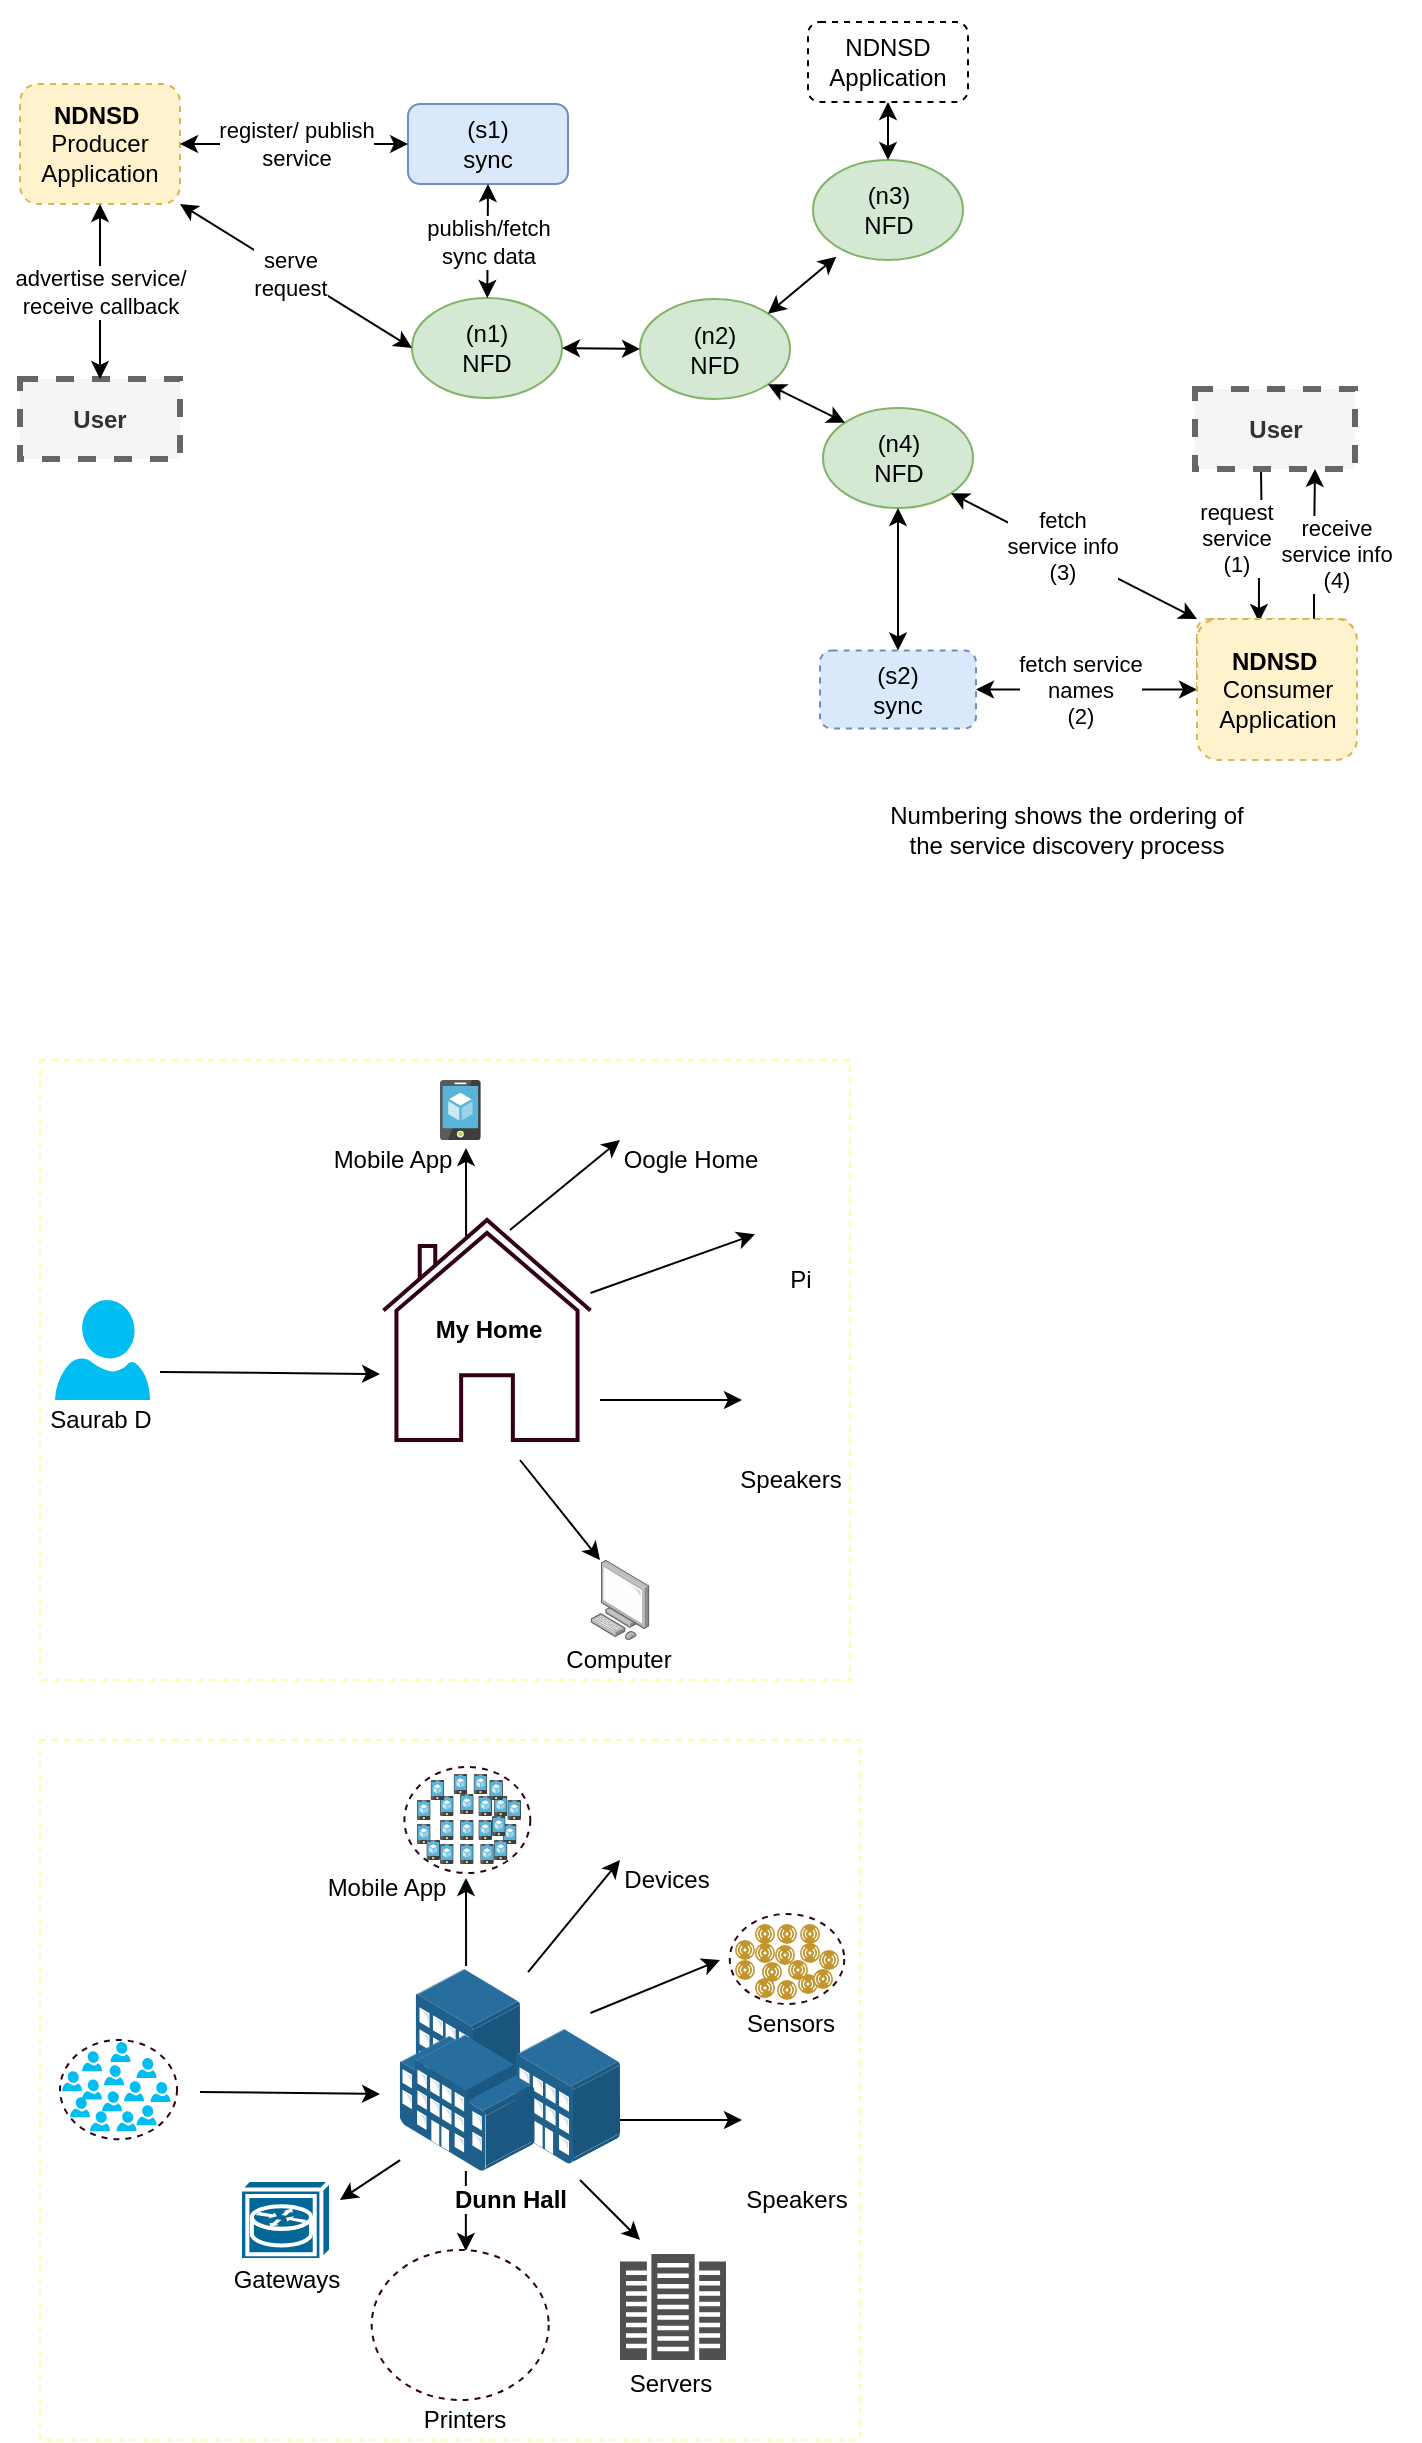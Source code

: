 <mxfile version="13.0.1" type="github">
  <diagram id="Ae3CV88c5WvhsWiGwa3m" name="Page-1">
    <mxGraphModel dx="757" dy="454" grid="1" gridSize="10" guides="1" tooltips="1" connect="1" arrows="1" fold="1" page="1" pageScale="1" pageWidth="850" pageHeight="1100" math="0" shadow="0">
      <root>
        <mxCell id="0" />
        <mxCell id="1" parent="0" />
        <mxCell id="27J3_kE1SquX3wN85o0Z-160" value="" style="rounded=0;whiteSpace=wrap;html=1;dashed=1;strokeColor=#FFFF99;strokeWidth=1;fillColor=#FFFFFF;gradientColor=none;" vertex="1" parent="1">
          <mxGeometry x="100" y="980" width="410" height="350" as="geometry" />
        </mxCell>
        <mxCell id="27J3_kE1SquX3wN85o0Z-159" value="" style="rounded=0;whiteSpace=wrap;html=1;dashed=1;strokeColor=#FFFF99;strokeWidth=1;fillColor=#FFFFFF;gradientColor=none;" vertex="1" parent="1">
          <mxGeometry x="100" y="640" width="405" height="310" as="geometry" />
        </mxCell>
        <mxCell id="27J3_kE1SquX3wN85o0Z-8" value="" style="rounded=0;whiteSpace=wrap;html=1;strokeWidth=1;fillColor=none;gradientColor=none;strokeColor=none;" vertex="1" parent="1">
          <mxGeometry x="80" y="110" width="710" height="440" as="geometry" />
        </mxCell>
        <mxCell id="ROEDN-uirQ6L8P9amswr-1" value="&lt;div&gt;(n1)&lt;br&gt;&lt;/div&gt;&lt;div&gt;NFD&lt;/div&gt;" style="ellipse;whiteSpace=wrap;html=1;fillColor=#d5e8d4;strokeColor=#82b366;" parent="1" vertex="1">
          <mxGeometry x="286" y="259" width="75" height="50" as="geometry" />
        </mxCell>
        <mxCell id="ROEDN-uirQ6L8P9amswr-2" value="(n2)&lt;br&gt;NFD" style="ellipse;whiteSpace=wrap;html=1;fillColor=#d5e8d4;strokeColor=#82b366;" parent="1" vertex="1">
          <mxGeometry x="400" y="259.5" width="75" height="50" as="geometry" />
        </mxCell>
        <mxCell id="ROEDN-uirQ6L8P9amswr-3" value="&lt;div&gt;(n3)&lt;br&gt;&lt;/div&gt;&lt;div&gt;NFD&lt;/div&gt;" style="ellipse;whiteSpace=wrap;html=1;fillColor=#d5e8d4;strokeColor=#82b366;" parent="1" vertex="1">
          <mxGeometry x="486.5" y="190" width="75" height="50" as="geometry" />
        </mxCell>
        <mxCell id="ROEDN-uirQ6L8P9amswr-4" value="(n4)&lt;br&gt;&lt;div&gt;NFD&lt;/div&gt;" style="ellipse;whiteSpace=wrap;html=1;fillColor=#d5e8d4;strokeColor=#82b366;" parent="1" vertex="1">
          <mxGeometry x="491.5" y="314" width="75" height="50" as="geometry" />
        </mxCell>
        <mxCell id="ROEDN-uirQ6L8P9amswr-6" value="&lt;div&gt;&lt;b&gt;NDNSD&amp;nbsp;&lt;/b&gt;&lt;/div&gt;&lt;div&gt;Producer &lt;br&gt;&lt;/div&gt;&lt;div&gt;Application&lt;br&gt;&lt;/div&gt;" style="rounded=1;whiteSpace=wrap;html=1;dashed=1;fillColor=#fff2cc;strokeColor=#d6b656;" parent="1" vertex="1">
          <mxGeometry x="90" y="152" width="80" height="60" as="geometry" />
        </mxCell>
        <mxCell id="ROEDN-uirQ6L8P9amswr-7" value="(s1)&lt;br&gt;&lt;div&gt;sync&lt;/div&gt;" style="rounded=1;whiteSpace=wrap;html=1;fillColor=#dae8fc;strokeColor=#6c8ebf;" parent="1" vertex="1">
          <mxGeometry x="284" y="162" width="80" height="40" as="geometry" />
        </mxCell>
        <mxCell id="ROEDN-uirQ6L8P9amswr-8" value="" style="endArrow=classic;startArrow=classic;html=1;entryX=0.5;entryY=1;entryDx=0;entryDy=0;" parent="1" source="ROEDN-uirQ6L8P9amswr-1" target="ROEDN-uirQ6L8P9amswr-7" edge="1">
          <mxGeometry width="50" height="50" relative="1" as="geometry">
            <mxPoint x="221" y="269" as="sourcePoint" />
            <mxPoint x="271" y="219" as="targetPoint" />
          </mxGeometry>
        </mxCell>
        <mxCell id="ROEDN-uirQ6L8P9amswr-24" value="&lt;div&gt;publish/fetch &lt;br&gt;&lt;/div&gt;&lt;div&gt;sync data&lt;br&gt;&lt;/div&gt;" style="edgeLabel;html=1;align=center;verticalAlign=middle;resizable=0;points=[];" parent="ROEDN-uirQ6L8P9amswr-8" vertex="1" connectable="0">
          <mxGeometry x="0.133" y="1" relative="1" as="geometry">
            <mxPoint x="1" y="4" as="offset" />
          </mxGeometry>
        </mxCell>
        <mxCell id="ROEDN-uirQ6L8P9amswr-9" value="" style="endArrow=classic;startArrow=classic;html=1;entryX=1;entryY=1;entryDx=0;entryDy=0;exitX=0;exitY=0.5;exitDx=0;exitDy=0;" parent="1" source="ROEDN-uirQ6L8P9amswr-1" target="ROEDN-uirQ6L8P9amswr-6" edge="1">
          <mxGeometry width="50" height="50" relative="1" as="geometry">
            <mxPoint x="325" y="270" as="sourcePoint" />
            <mxPoint x="325" y="210" as="targetPoint" />
          </mxGeometry>
        </mxCell>
        <mxCell id="ROEDN-uirQ6L8P9amswr-43" value="&lt;div&gt;serve &lt;br&gt;&lt;/div&gt;&lt;div&gt;request&lt;/div&gt;" style="edgeLabel;html=1;align=center;verticalAlign=middle;resizable=0;points=[];" parent="ROEDN-uirQ6L8P9amswr-9" vertex="1" connectable="0">
          <mxGeometry x="0.213" y="2" relative="1" as="geometry">
            <mxPoint x="9.99" y="5.04" as="offset" />
          </mxGeometry>
        </mxCell>
        <mxCell id="ROEDN-uirQ6L8P9amswr-10" value="" style="endArrow=classic;startArrow=classic;html=1;entryX=1;entryY=0.5;entryDx=0;entryDy=0;exitX=0;exitY=0.5;exitDx=0;exitDy=0;" parent="1" source="ROEDN-uirQ6L8P9amswr-7" target="ROEDN-uirQ6L8P9amswr-6" edge="1">
          <mxGeometry width="50" height="50" relative="1" as="geometry">
            <mxPoint x="280" y="300" as="sourcePoint" />
            <mxPoint x="150" y="210" as="targetPoint" />
          </mxGeometry>
        </mxCell>
        <mxCell id="ROEDN-uirQ6L8P9amswr-28" value="register/ publish &lt;br&gt;&lt;div&gt;service&lt;br&gt;&lt;/div&gt;" style="edgeLabel;html=1;align=center;verticalAlign=middle;resizable=0;points=[];" parent="ROEDN-uirQ6L8P9amswr-10" vertex="1" connectable="0">
          <mxGeometry x="0.179" relative="1" as="geometry">
            <mxPoint x="11" y="-0.41" as="offset" />
          </mxGeometry>
        </mxCell>
        <mxCell id="ROEDN-uirQ6L8P9amswr-11" value="" style="endArrow=classic;startArrow=classic;html=1;entryX=0;entryY=0.5;entryDx=0;entryDy=0;exitX=1;exitY=0.5;exitDx=0;exitDy=0;" parent="1" source="ROEDN-uirQ6L8P9amswr-1" target="ROEDN-uirQ6L8P9amswr-2" edge="1">
          <mxGeometry width="50" height="50" relative="1" as="geometry">
            <mxPoint x="325" y="270" as="sourcePoint" />
            <mxPoint x="325" y="210" as="targetPoint" />
          </mxGeometry>
        </mxCell>
        <mxCell id="ROEDN-uirQ6L8P9amswr-12" value="" style="endArrow=classic;startArrow=classic;html=1;entryX=0.156;entryY=0.967;entryDx=0;entryDy=0;exitX=1;exitY=0;exitDx=0;exitDy=0;entryPerimeter=0;" parent="1" source="ROEDN-uirQ6L8P9amswr-2" target="ROEDN-uirQ6L8P9amswr-3" edge="1">
          <mxGeometry width="50" height="50" relative="1" as="geometry">
            <mxPoint x="250" y="301.5" as="sourcePoint" />
            <mxPoint x="410" y="301.5" as="targetPoint" />
          </mxGeometry>
        </mxCell>
        <mxCell id="ROEDN-uirQ6L8P9amswr-13" value="" style="endArrow=classic;startArrow=classic;html=1;entryX=0;entryY=0;entryDx=0;entryDy=0;exitX=1;exitY=1;exitDx=0;exitDy=0;" parent="1" source="ROEDN-uirQ6L8P9amswr-2" target="ROEDN-uirQ6L8P9amswr-4" edge="1">
          <mxGeometry width="50" height="50" relative="1" as="geometry">
            <mxPoint x="486.82" y="280.287" as="sourcePoint" />
            <mxPoint x="554.04" y="209.52" as="targetPoint" />
          </mxGeometry>
        </mxCell>
        <mxCell id="ROEDN-uirQ6L8P9amswr-14" value="&lt;div&gt;NDNSD &lt;br&gt;&lt;/div&gt;&lt;div&gt;Application&lt;br&gt;&lt;/div&gt;" style="rounded=1;whiteSpace=wrap;html=1;dashed=1;" parent="1" vertex="1">
          <mxGeometry x="484" y="121" width="80" height="40" as="geometry" />
        </mxCell>
        <mxCell id="ROEDN-uirQ6L8P9amswr-15" value="&lt;div&gt;(s2)&lt;br&gt;&lt;/div&gt;&lt;div&gt;sync&lt;/div&gt;" style="rounded=1;whiteSpace=wrap;html=1;dashed=1;fillColor=#dae8fc;strokeColor=#6c8ebf;" parent="1" vertex="1">
          <mxGeometry x="490" y="435.25" width="78" height="39" as="geometry" />
        </mxCell>
        <mxCell id="ROEDN-uirQ6L8P9amswr-16" value="" style="endArrow=classic;startArrow=classic;html=1;entryX=0.5;entryY=1;entryDx=0;entryDy=0;exitX=0.5;exitY=0;exitDx=0;exitDy=0;" parent="1" source="ROEDN-uirQ6L8P9amswr-3" target="ROEDN-uirQ6L8P9amswr-14" edge="1">
          <mxGeometry width="50" height="50" relative="1" as="geometry">
            <mxPoint x="238.5" y="271.5" as="sourcePoint" />
            <mxPoint x="238.5" y="211.5" as="targetPoint" />
          </mxGeometry>
        </mxCell>
        <mxCell id="ROEDN-uirQ6L8P9amswr-17" value="" style="endArrow=classic;startArrow=classic;html=1;entryX=0.5;entryY=1;entryDx=0;entryDy=0;exitX=0.5;exitY=0;exitDx=0;exitDy=0;" parent="1" source="ROEDN-uirQ6L8P9amswr-15" target="ROEDN-uirQ6L8P9amswr-4" edge="1">
          <mxGeometry width="50" height="50" relative="1" as="geometry">
            <mxPoint x="438.32" y="252.787" as="sourcePoint" />
            <mxPoint x="505.54" y="212.02" as="targetPoint" />
          </mxGeometry>
        </mxCell>
        <mxCell id="ROEDN-uirQ6L8P9amswr-25" value="User" style="rounded=0;whiteSpace=wrap;html=1;dashed=1;strokeWidth=3;fillColor=#f5f5f5;strokeColor=#666666;fontColor=#333333;fontStyle=1" parent="1" vertex="1">
          <mxGeometry x="90" y="299.5" width="80" height="40" as="geometry" />
        </mxCell>
        <mxCell id="ROEDN-uirQ6L8P9amswr-26" value="" style="endArrow=classic;startArrow=classic;html=1;entryX=0.5;entryY=1;entryDx=0;entryDy=0;exitX=0.5;exitY=0;exitDx=0;exitDy=0;startFill=1;endFill=1;" parent="1" source="ROEDN-uirQ6L8P9amswr-25" target="ROEDN-uirQ6L8P9amswr-6" edge="1">
          <mxGeometry width="50" height="50" relative="1" as="geometry">
            <mxPoint x="275" y="190" as="sourcePoint" />
            <mxPoint x="180" y="190" as="targetPoint" />
          </mxGeometry>
        </mxCell>
        <mxCell id="ROEDN-uirQ6L8P9amswr-27" value="&lt;div&gt;advertise service/&lt;/div&gt;&lt;div&gt;receive callback&lt;/div&gt;" style="edgeLabel;html=1;align=center;verticalAlign=middle;resizable=0;points=[];" parent="ROEDN-uirQ6L8P9amswr-26" vertex="1" connectable="0">
          <mxGeometry relative="1" as="geometry">
            <mxPoint as="offset" />
          </mxGeometry>
        </mxCell>
        <mxCell id="ROEDN-uirQ6L8P9amswr-34" style="edgeStyle=orthogonalEdgeStyle;rounded=0;orthogonalLoop=1;jettySize=auto;html=1;exitX=0.5;exitY=1;exitDx=0;exitDy=0;startArrow=none;startFill=0;endArrow=classic;endFill=1;entryX=0.397;entryY=0.038;entryDx=0;entryDy=0;entryPerimeter=0;" parent="1" edge="1" target="ROEDN-uirQ6L8P9amswr-31">
          <mxGeometry relative="1" as="geometry">
            <mxPoint x="710.5" y="344.5" as="sourcePoint" />
            <mxPoint x="710.5" y="412.5" as="targetPoint" />
          </mxGeometry>
        </mxCell>
        <mxCell id="ROEDN-uirQ6L8P9amswr-36" value="&lt;div&gt;request &lt;br&gt;&lt;/div&gt;&lt;div&gt;service&lt;/div&gt;&lt;div&gt;(1)&lt;br&gt;&lt;/div&gt;" style="edgeLabel;html=1;align=center;verticalAlign=middle;resizable=0;points=[];" parent="ROEDN-uirQ6L8P9amswr-34" vertex="1" connectable="0">
          <mxGeometry x="-0.118" relative="1" as="geometry">
            <mxPoint x="-13" as="offset" />
          </mxGeometry>
        </mxCell>
        <mxCell id="ROEDN-uirQ6L8P9amswr-30" value="User" style="rounded=0;whiteSpace=wrap;html=1;dashed=1;strokeWidth=3;fillColor=#f5f5f5;strokeColor=#666666;fontColor=#333333;fontStyle=1" parent="1" vertex="1">
          <mxGeometry x="677.5" y="304.5" width="80" height="40" as="geometry" />
        </mxCell>
        <mxCell id="ROEDN-uirQ6L8P9amswr-31" value="&lt;div&gt;&lt;br&gt;&lt;/div&gt;&lt;div&gt;NDNSD &lt;br&gt;&lt;/div&gt;&lt;div&gt;(lib)&lt;/div&gt;&lt;div&gt;&lt;br&gt;&lt;/div&gt;" style="rounded=1;whiteSpace=wrap;html=1;dashed=1;fillColor=#fff2cc;strokeColor=#d6b656;" parent="1" vertex="1">
          <mxGeometry x="678.5" y="419.5" width="78" height="39" as="geometry" />
        </mxCell>
        <mxCell id="ROEDN-uirQ6L8P9amswr-32" value="" style="endArrow=classic;startArrow=classic;html=1;entryX=1;entryY=1;entryDx=0;entryDy=0;exitX=0;exitY=0;exitDx=0;exitDy=0;" parent="1" source="ROEDN-uirQ6L8P9amswr-31" target="ROEDN-uirQ6L8P9amswr-4" edge="1">
          <mxGeometry width="50" height="50" relative="1" as="geometry">
            <mxPoint x="539" y="425" as="sourcePoint" />
            <mxPoint x="539" y="374" as="targetPoint" />
          </mxGeometry>
        </mxCell>
        <mxCell id="ROEDN-uirQ6L8P9amswr-35" value="&lt;div&gt;fetch &lt;br&gt;&lt;/div&gt;&lt;div&gt;service info&lt;/div&gt;&lt;div&gt;(3)&lt;br&gt;&lt;/div&gt;" style="edgeLabel;html=1;align=center;verticalAlign=middle;resizable=0;points=[];" parent="ROEDN-uirQ6L8P9amswr-32" vertex="1" connectable="0">
          <mxGeometry x="0.119" y="-2" relative="1" as="geometry">
            <mxPoint as="offset" />
          </mxGeometry>
        </mxCell>
        <mxCell id="ROEDN-uirQ6L8P9amswr-33" value="" style="endArrow=classic;startArrow=classic;html=1;entryX=0;entryY=0.5;entryDx=0;entryDy=0;exitX=1;exitY=0.5;exitDx=0;exitDy=0;" parent="1" source="ROEDN-uirQ6L8P9amswr-15" target="27J3_kE1SquX3wN85o0Z-9" edge="1">
          <mxGeometry width="50" height="50" relative="1" as="geometry">
            <mxPoint x="539" y="432" as="sourcePoint" />
            <mxPoint x="539" y="381" as="targetPoint" />
          </mxGeometry>
        </mxCell>
        <mxCell id="ROEDN-uirQ6L8P9amswr-37" value="fetch service &lt;br&gt;&lt;div&gt;names&lt;/div&gt;&lt;div&gt;(2)&lt;br&gt;&lt;/div&gt;" style="edgeLabel;html=1;align=center;verticalAlign=middle;resizable=0;points=[];" parent="ROEDN-uirQ6L8P9amswr-33" vertex="1" connectable="0">
          <mxGeometry x="0.038" y="-2" relative="1" as="geometry">
            <mxPoint x="-5.5" y="-2" as="offset" />
          </mxGeometry>
        </mxCell>
        <mxCell id="ROEDN-uirQ6L8P9amswr-38" style="edgeStyle=orthogonalEdgeStyle;rounded=0;orthogonalLoop=1;jettySize=auto;html=1;exitX=0.75;exitY=0;exitDx=0;exitDy=0;startArrow=none;startFill=0;endArrow=classic;endFill=1;entryX=0.75;entryY=1;entryDx=0;entryDy=0;" parent="1" source="ROEDN-uirQ6L8P9amswr-31" target="ROEDN-uirQ6L8P9amswr-30" edge="1">
          <mxGeometry relative="1" as="geometry">
            <mxPoint x="720.5" y="354.5" as="sourcePoint" />
            <mxPoint x="720.5" y="422.5" as="targetPoint" />
          </mxGeometry>
        </mxCell>
        <mxCell id="ROEDN-uirQ6L8P9amswr-39" value="&lt;div&gt;receive&lt;br&gt;&lt;/div&gt;&lt;div&gt;service info&lt;br&gt;&lt;/div&gt;&lt;div&gt;(4)&lt;br&gt;&lt;/div&gt;" style="edgeLabel;html=1;align=center;verticalAlign=middle;resizable=0;points=[];" parent="ROEDN-uirQ6L8P9amswr-38" vertex="1" connectable="0">
          <mxGeometry x="-0.118" relative="1" as="geometry">
            <mxPoint x="10.5" y="0.5" as="offset" />
          </mxGeometry>
        </mxCell>
        <mxCell id="ROEDN-uirQ6L8P9amswr-42" value="Numbering shows the ordering of &lt;br&gt;the service discovery process" style="text;html=1;align=center;verticalAlign=middle;resizable=0;points=[];autosize=1;" parent="1" vertex="1">
          <mxGeometry x="517.5" y="510" width="190" height="30" as="geometry" />
        </mxCell>
        <mxCell id="27J3_kE1SquX3wN85o0Z-9" value="&lt;div&gt;&lt;b&gt;NDNSD&amp;nbsp;&lt;/b&gt;&lt;/div&gt;&lt;div&gt;Consumer&lt;br&gt;&lt;/div&gt;&lt;div&gt;Application&lt;br&gt;&lt;/div&gt;" style="rounded=1;whiteSpace=wrap;html=1;dashed=1;fillColor=#fff2cc;strokeColor=#d6b656;" vertex="1" parent="1">
          <mxGeometry x="678.5" y="419.5" width="80" height="70.5" as="geometry" />
        </mxCell>
        <mxCell id="27J3_kE1SquX3wN85o0Z-12" value="" style="verticalLabelPosition=bottom;html=1;verticalAlign=top;align=center;strokeColor=none;fillColor=#00BEF2;shape=mxgraph.azure.user;" vertex="1" parent="1">
          <mxGeometry x="107.5" y="760" width="47.5" height="50" as="geometry" />
        </mxCell>
        <mxCell id="27J3_kE1SquX3wN85o0Z-14" value="" style="html=1;verticalLabelPosition=bottom;align=center;labelBackgroundColor=#ffffff;verticalAlign=top;strokeWidth=2;strokeColor=#33001A;shadow=0;dashed=0;shape=mxgraph.ios7.icons.home;fillColor=#FFFFFF;gradientColor=none;" vertex="1" parent="1">
          <mxGeometry x="271.75" y="720" width="103.5" height="110" as="geometry" />
        </mxCell>
        <mxCell id="27J3_kE1SquX3wN85o0Z-18" value="" style="points=[];aspect=fixed;html=1;align=center;shadow=0;dashed=0;image;image=img/lib/allied_telesis/computer_and_terminals/Personal_Computer.svg;strokeColor=#33001A;strokeWidth=1;fillColor=#FFFFFF;gradientColor=none;" vertex="1" parent="1">
          <mxGeometry x="375.25" y="890" width="29.51" height="40" as="geometry" />
        </mxCell>
        <mxCell id="27J3_kE1SquX3wN85o0Z-19" value="" style="aspect=fixed;html=1;points=[];align=center;image;fontSize=12;image=img/lib/mscae/App_Service_Mobile_App.svg;strokeColor=#33001A;strokeWidth=1;fillColor=#FFFFFF;gradientColor=none;" vertex="1" parent="1">
          <mxGeometry x="300" y="650" width="20.4" height="30" as="geometry" />
        </mxCell>
        <mxCell id="27J3_kE1SquX3wN85o0Z-21" value="" style="shape=image;html=1;verticalAlign=top;verticalLabelPosition=bottom;labelBackgroundColor=#ffffff;imageAspect=0;aspect=fixed;image=https://cdn4.iconfinder.com/data/icons/google-i-o-2016/512/google_home-128.png;strokeColor=#33001A;strokeWidth=1;fillColor=#FFFFFF;gradientColor=none;" vertex="1" parent="1">
          <mxGeometry x="390" y="650" width="30" height="30" as="geometry" />
        </mxCell>
        <mxCell id="27J3_kE1SquX3wN85o0Z-22" value="" style="shape=image;html=1;verticalAlign=top;verticalLabelPosition=bottom;labelBackgroundColor=#ffffff;imageAspect=0;aspect=fixed;image=https://cdn0.iconfinder.com/data/icons/doodle-audio-video-game/91/Audio_-_Video_-_Game_56-128.png;strokeColor=#33001A;strokeWidth=1;fillColor=#FFFFFF;gradientColor=none;" vertex="1" parent="1">
          <mxGeometry x="457.5" y="800" width="40" height="40" as="geometry" />
        </mxCell>
        <mxCell id="27J3_kE1SquX3wN85o0Z-23" value="" style="endArrow=classic;html=1;" edge="1" parent="1">
          <mxGeometry width="50" height="50" relative="1" as="geometry">
            <mxPoint x="160" y="796" as="sourcePoint" />
            <mxPoint x="270" y="797" as="targetPoint" />
          </mxGeometry>
        </mxCell>
        <mxCell id="27J3_kE1SquX3wN85o0Z-24" value="" style="endArrow=classic;html=1;entryX=0;entryY=1;entryDx=0;entryDy=0;exitX=0.611;exitY=0.045;exitDx=0;exitDy=0;exitPerimeter=0;" edge="1" parent="1" source="27J3_kE1SquX3wN85o0Z-14" target="27J3_kE1SquX3wN85o0Z-21">
          <mxGeometry width="50" height="50" relative="1" as="geometry">
            <mxPoint x="190.4" y="690" as="sourcePoint" />
            <mxPoint x="320.4" y="690" as="targetPoint" />
          </mxGeometry>
        </mxCell>
        <mxCell id="27J3_kE1SquX3wN85o0Z-25" value="" style="endArrow=classic;html=1;" edge="1" parent="1" source="27J3_kE1SquX3wN85o0Z-14">
          <mxGeometry width="50" height="50" relative="1" as="geometry">
            <mxPoint x="344.988" y="734.95" as="sourcePoint" />
            <mxPoint x="457.5" y="727.143" as="targetPoint" />
          </mxGeometry>
        </mxCell>
        <mxCell id="27J3_kE1SquX3wN85o0Z-26" value="" style="endArrow=classic;html=1;entryX=0.637;entryY=1.133;entryDx=0;entryDy=0;exitX=0.399;exitY=0.073;exitDx=0;exitDy=0;exitPerimeter=0;entryPerimeter=0;" edge="1" parent="1" source="27J3_kE1SquX3wN85o0Z-14" target="27J3_kE1SquX3wN85o0Z-19">
          <mxGeometry width="50" height="50" relative="1" as="geometry">
            <mxPoint x="344.988" y="734.95" as="sourcePoint" />
            <mxPoint x="400" y="690" as="targetPoint" />
          </mxGeometry>
        </mxCell>
        <mxCell id="27J3_kE1SquX3wN85o0Z-27" value="" style="endArrow=classic;html=1;" edge="1" parent="1">
          <mxGeometry width="50" height="50" relative="1" as="geometry">
            <mxPoint x="380" y="810" as="sourcePoint" />
            <mxPoint x="451" y="810" as="targetPoint" />
          </mxGeometry>
        </mxCell>
        <mxCell id="27J3_kE1SquX3wN85o0Z-29" value="" style="endArrow=classic;html=1;" edge="1" parent="1">
          <mxGeometry width="50" height="50" relative="1" as="geometry">
            <mxPoint x="340" y="840" as="sourcePoint" />
            <mxPoint x="380" y="890" as="targetPoint" />
          </mxGeometry>
        </mxCell>
        <mxCell id="27J3_kE1SquX3wN85o0Z-34" value="&lt;b&gt;My Home&lt;/b&gt;" style="text;html=1;align=center;verticalAlign=middle;resizable=0;points=[];autosize=1;" vertex="1" parent="1">
          <mxGeometry x="288.5" y="765" width="70" height="20" as="geometry" />
        </mxCell>
        <mxCell id="27J3_kE1SquX3wN85o0Z-42" value="" style="shape=image;html=1;verticalAlign=top;verticalLabelPosition=bottom;labelBackgroundColor=#ffffff;imageAspect=0;aspect=fixed;image=https://cdn0.iconfinder.com/data/icons/doodle-audio-video-game/91/Audio_-_Video_-_Game_56-128.png;strokeColor=#33001A;strokeWidth=1;fillColor=#FFFFFF;gradientColor=none;" vertex="1" parent="1">
          <mxGeometry x="457.5" y="1160" width="40" height="40" as="geometry" />
        </mxCell>
        <mxCell id="27J3_kE1SquX3wN85o0Z-43" value="" style="endArrow=classic;html=1;" edge="1" parent="1">
          <mxGeometry width="50" height="50" relative="1" as="geometry">
            <mxPoint x="180" y="1156" as="sourcePoint" />
            <mxPoint x="270" y="1157" as="targetPoint" />
          </mxGeometry>
        </mxCell>
        <mxCell id="27J3_kE1SquX3wN85o0Z-44" value="" style="endArrow=classic;html=1;entryX=0;entryY=1;entryDx=0;entryDy=0;exitX=0.583;exitY=0.015;exitDx=0;exitDy=0;exitPerimeter=0;" edge="1" parent="1" source="27J3_kE1SquX3wN85o0Z-51">
          <mxGeometry width="50" height="50" relative="1" as="geometry">
            <mxPoint x="334.988" y="1084.95" as="sourcePoint" />
            <mxPoint x="390" y="1040" as="targetPoint" />
          </mxGeometry>
        </mxCell>
        <mxCell id="27J3_kE1SquX3wN85o0Z-45" value="" style="endArrow=classic;html=1;" edge="1" parent="1">
          <mxGeometry width="50" height="50" relative="1" as="geometry">
            <mxPoint x="375.25" y="1116.518" as="sourcePoint" />
            <mxPoint x="440" y="1090" as="targetPoint" />
          </mxGeometry>
        </mxCell>
        <mxCell id="27J3_kE1SquX3wN85o0Z-46" value="" style="endArrow=classic;html=1;entryX=0.637;entryY=1.133;entryDx=0;entryDy=0;exitX=0.399;exitY=0.073;exitDx=0;exitDy=0;exitPerimeter=0;entryPerimeter=0;" edge="1" parent="1">
          <mxGeometry width="50" height="50" relative="1" as="geometry">
            <mxPoint x="313.046" y="1093.03" as="sourcePoint" />
            <mxPoint x="312.995" y="1048.99" as="targetPoint" />
          </mxGeometry>
        </mxCell>
        <mxCell id="27J3_kE1SquX3wN85o0Z-47" value="" style="endArrow=classic;html=1;" edge="1" parent="1">
          <mxGeometry width="50" height="50" relative="1" as="geometry">
            <mxPoint x="380" y="1170" as="sourcePoint" />
            <mxPoint x="451" y="1170" as="targetPoint" />
          </mxGeometry>
        </mxCell>
        <mxCell id="27J3_kE1SquX3wN85o0Z-48" value="" style="endArrow=classic;html=1;" edge="1" parent="1">
          <mxGeometry width="50" height="50" relative="1" as="geometry">
            <mxPoint x="312.93" y="1195.5" as="sourcePoint" />
            <mxPoint x="312.93" y="1235.5" as="targetPoint" />
          </mxGeometry>
        </mxCell>
        <mxCell id="27J3_kE1SquX3wN85o0Z-49" value="" style="endArrow=classic;html=1;" edge="1" parent="1">
          <mxGeometry width="50" height="50" relative="1" as="geometry">
            <mxPoint x="370" y="1200" as="sourcePoint" />
            <mxPoint x="400" y="1230" as="targetPoint" />
          </mxGeometry>
        </mxCell>
        <mxCell id="27J3_kE1SquX3wN85o0Z-51" value="&lt;b&gt;Dunn Hall&lt;/b&gt;" style="points=[];aspect=fixed;html=1;align=center;shadow=0;dashed=0;image;image=img/lib/allied_telesis/buildings/Building_Cluster.svg;strokeColor=#33001A;strokeWidth=1;fillColor=#FFFFFF;gradientColor=none;" vertex="1" parent="1">
          <mxGeometry x="279.72" y="1094.5" width="110.28" height="101" as="geometry" />
        </mxCell>
        <mxCell id="27J3_kE1SquX3wN85o0Z-93" value="" style="shape=image;html=1;verticalAlign=top;verticalLabelPosition=bottom;labelBackgroundColor=#ffffff;imageAspect=0;aspect=fixed;image=https://cdn4.iconfinder.com/data/icons/logos-and-brands/512/272_Raspberry_Pi_logo-128.png;dashed=1;strokeColor=#33001A;strokeWidth=1;fillColor=#FFFFFF;gradientColor=none;" vertex="1" parent="1">
          <mxGeometry x="458.13" y="700" width="44" height="44" as="geometry" />
        </mxCell>
        <mxCell id="27J3_kE1SquX3wN85o0Z-96" value="" style="shape=image;html=1;verticalAlign=top;verticalLabelPosition=bottom;labelBackgroundColor=#ffffff;imageAspect=0;aspect=fixed;image=https://cdn4.iconfinder.com/data/icons/logos-and-brands/512/272_Raspberry_Pi_logo-128.png;dashed=1;strokeColor=#33001A;strokeWidth=1;fillColor=#FFFFFF;gradientColor=none;" vertex="1" parent="1">
          <mxGeometry x="385" y="1028" width="10" height="10" as="geometry" />
        </mxCell>
        <mxCell id="27J3_kE1SquX3wN85o0Z-98" value="" style="pointerEvents=1;shadow=0;dashed=0;html=1;strokeColor=none;fillColor=#505050;labelPosition=center;verticalLabelPosition=bottom;verticalAlign=top;outlineConnect=0;align=center;shape=mxgraph.office.servers.datacenter;" vertex="1" parent="1">
          <mxGeometry x="390" y="1237" width="53" height="53" as="geometry" />
        </mxCell>
        <mxCell id="27J3_kE1SquX3wN85o0Z-118" value="Servers" style="text;html=1;align=center;verticalAlign=middle;resizable=0;points=[];autosize=1;" vertex="1" parent="1">
          <mxGeometry x="384.88" y="1291.8" width="60" height="20" as="geometry" />
        </mxCell>
        <mxCell id="27J3_kE1SquX3wN85o0Z-119" value="Speakers" style="text;html=1;align=center;verticalAlign=middle;resizable=0;points=[];autosize=1;" vertex="1" parent="1">
          <mxGeometry x="442.5" y="1200" width="70" height="20" as="geometry" />
        </mxCell>
        <mxCell id="27J3_kE1SquX3wN85o0Z-121" value="" style="shape=image;html=1;verticalAlign=top;verticalLabelPosition=bottom;labelBackgroundColor=#ffffff;imageAspect=0;aspect=fixed;image=https://cdn4.iconfinder.com/data/icons/logos-and-brands/512/272_Raspberry_Pi_logo-128.png;dashed=1;strokeColor=#33001A;strokeWidth=1;fillColor=#FFFFFF;gradientColor=none;" vertex="1" parent="1">
          <mxGeometry x="390" y="1018" width="12" height="12" as="geometry" />
        </mxCell>
        <mxCell id="27J3_kE1SquX3wN85o0Z-125" value="" style="shape=image;html=1;verticalAlign=top;verticalLabelPosition=bottom;labelBackgroundColor=#ffffff;imageAspect=0;aspect=fixed;image=https://cdn4.iconfinder.com/data/icons/logos-and-brands/512/272_Raspberry_Pi_logo-128.png;dashed=1;strokeColor=#33001A;strokeWidth=1;fillColor=#FFFFFF;gradientColor=none;" vertex="1" parent="1">
          <mxGeometry x="393" y="1030.5" width="13" height="13" as="geometry" />
        </mxCell>
        <mxCell id="27J3_kE1SquX3wN85o0Z-142" value="Devices" style="text;html=1;align=center;verticalAlign=middle;resizable=0;points=[];autosize=1;" vertex="1" parent="1">
          <mxGeometry x="382.5" y="1040" width="60" height="20" as="geometry" />
        </mxCell>
        <mxCell id="27J3_kE1SquX3wN85o0Z-143" value="Mobile App" style="text;html=1;align=center;verticalAlign=middle;resizable=0;points=[];autosize=1;" vertex="1" parent="1">
          <mxGeometry x="233.26" y="1043.5" width="80" height="20" as="geometry" />
        </mxCell>
        <mxCell id="27J3_kE1SquX3wN85o0Z-144" value="Saurab D" style="text;html=1;align=center;verticalAlign=middle;resizable=0;points=[];autosize=1;" vertex="1" parent="1">
          <mxGeometry x="95" y="810" width="70" height="20" as="geometry" />
        </mxCell>
        <mxCell id="27J3_kE1SquX3wN85o0Z-145" value="Computer" style="text;html=1;align=center;verticalAlign=middle;resizable=0;points=[];autosize=1;" vertex="1" parent="1">
          <mxGeometry x="354.35" y="930" width="70" height="20" as="geometry" />
        </mxCell>
        <mxCell id="27J3_kE1SquX3wN85o0Z-146" value="Speakers" style="text;html=1;align=center;verticalAlign=middle;resizable=0;points=[];autosize=1;" vertex="1" parent="1">
          <mxGeometry x="439.88" y="840" width="70" height="20" as="geometry" />
        </mxCell>
        <mxCell id="27J3_kE1SquX3wN85o0Z-147" value="Pi" style="text;html=1;align=center;verticalAlign=middle;resizable=0;points=[];autosize=1;" vertex="1" parent="1">
          <mxGeometry x="465.13" y="740" width="30" height="20" as="geometry" />
        </mxCell>
        <mxCell id="27J3_kE1SquX3wN85o0Z-148" value="Oogle Home" style="text;html=1;align=center;verticalAlign=middle;resizable=0;points=[];autosize=1;" vertex="1" parent="1">
          <mxGeometry x="384.88" y="680" width="80" height="20" as="geometry" />
        </mxCell>
        <mxCell id="27J3_kE1SquX3wN85o0Z-149" value="Mobile App" style="text;html=1;align=center;verticalAlign=middle;resizable=0;points=[];autosize=1;" vertex="1" parent="1">
          <mxGeometry x="235.5" y="680" width="80" height="20" as="geometry" />
        </mxCell>
        <mxCell id="27J3_kE1SquX3wN85o0Z-150" value="" style="group" vertex="1" connectable="0" parent="1">
          <mxGeometry x="110" y="1130" width="58.5" height="49.58" as="geometry" />
        </mxCell>
        <mxCell id="27J3_kE1SquX3wN85o0Z-126" value="" style="ellipse;whiteSpace=wrap;html=1;dashed=1;strokeColor=#33001A;strokeWidth=1;fillColor=#FFFFFF;gradientColor=none;" vertex="1" parent="27J3_kE1SquX3wN85o0Z-150">
          <mxGeometry width="58.5" height="49.58" as="geometry" />
        </mxCell>
        <mxCell id="27J3_kE1SquX3wN85o0Z-35" value="" style="verticalLabelPosition=bottom;html=1;verticalAlign=top;align=center;strokeColor=none;fillColor=#00BEF2;shape=mxgraph.azure.user;" vertex="1" parent="27J3_kE1SquX3wN85o0Z-150">
          <mxGeometry x="11" y="5.58" width="10" height="10" as="geometry" />
        </mxCell>
        <mxCell id="27J3_kE1SquX3wN85o0Z-127" value="" style="verticalLabelPosition=bottom;html=1;verticalAlign=top;align=center;strokeColor=none;fillColor=#00BEF2;shape=mxgraph.azure.user;" vertex="1" parent="27J3_kE1SquX3wN85o0Z-150">
          <mxGeometry x="25.25" y="1" width="10" height="10" as="geometry" />
        </mxCell>
        <mxCell id="27J3_kE1SquX3wN85o0Z-128" value="" style="verticalLabelPosition=bottom;html=1;verticalAlign=top;align=center;strokeColor=none;fillColor=#00BEF2;shape=mxgraph.azure.user;" vertex="1" parent="27J3_kE1SquX3wN85o0Z-150">
          <mxGeometry x="1" y="15.58" width="10" height="10" as="geometry" />
        </mxCell>
        <mxCell id="27J3_kE1SquX3wN85o0Z-129" value="" style="verticalLabelPosition=bottom;html=1;verticalAlign=top;align=center;strokeColor=none;fillColor=#00BEF2;shape=mxgraph.azure.user;" vertex="1" parent="27J3_kE1SquX3wN85o0Z-150">
          <mxGeometry x="11" y="19.79" width="10" height="10" as="geometry" />
        </mxCell>
        <mxCell id="27J3_kE1SquX3wN85o0Z-130" value="" style="verticalLabelPosition=bottom;html=1;verticalAlign=top;align=center;strokeColor=none;fillColor=#00BEF2;shape=mxgraph.azure.user;" vertex="1" parent="27J3_kE1SquX3wN85o0Z-150">
          <mxGeometry x="28.25" y="35.58" width="10" height="10" as="geometry" />
        </mxCell>
        <mxCell id="27J3_kE1SquX3wN85o0Z-131" value="" style="verticalLabelPosition=bottom;html=1;verticalAlign=top;align=center;strokeColor=none;fillColor=#00BEF2;shape=mxgraph.azure.user;" vertex="1" parent="27J3_kE1SquX3wN85o0Z-150">
          <mxGeometry x="22" y="12.58" width="10" height="10" as="geometry" />
        </mxCell>
        <mxCell id="27J3_kE1SquX3wN85o0Z-132" value="" style="verticalLabelPosition=bottom;html=1;verticalAlign=top;align=center;strokeColor=none;fillColor=#00BEF2;shape=mxgraph.azure.user;" vertex="1" parent="27J3_kE1SquX3wN85o0Z-150">
          <mxGeometry x="32" y="20.58" width="10" height="10" as="geometry" />
        </mxCell>
        <mxCell id="27J3_kE1SquX3wN85o0Z-133" value="" style="verticalLabelPosition=bottom;html=1;verticalAlign=top;align=center;strokeColor=none;fillColor=#00BEF2;shape=mxgraph.azure.user;" vertex="1" parent="27J3_kE1SquX3wN85o0Z-150">
          <mxGeometry x="38.25" y="32.58" width="10" height="10" as="geometry" />
        </mxCell>
        <mxCell id="27J3_kE1SquX3wN85o0Z-134" value="" style="verticalLabelPosition=bottom;html=1;verticalAlign=top;align=center;strokeColor=none;fillColor=#00BEF2;shape=mxgraph.azure.user;" vertex="1" parent="27J3_kE1SquX3wN85o0Z-150">
          <mxGeometry x="38.25" y="9" width="10" height="10" as="geometry" />
        </mxCell>
        <mxCell id="27J3_kE1SquX3wN85o0Z-135" value="" style="verticalLabelPosition=bottom;html=1;verticalAlign=top;align=center;strokeColor=none;fillColor=#00BEF2;shape=mxgraph.azure.user;" vertex="1" parent="27J3_kE1SquX3wN85o0Z-150">
          <mxGeometry x="45.25" y="21" width="10" height="10" as="geometry" />
        </mxCell>
        <mxCell id="27J3_kE1SquX3wN85o0Z-136" value="" style="verticalLabelPosition=bottom;html=1;verticalAlign=top;align=center;strokeColor=none;fillColor=#00BEF2;shape=mxgraph.azure.user;" vertex="1" parent="27J3_kE1SquX3wN85o0Z-150">
          <mxGeometry x="21" y="25.58" width="10" height="10" as="geometry" />
        </mxCell>
        <mxCell id="27J3_kE1SquX3wN85o0Z-140" value="" style="verticalLabelPosition=bottom;html=1;verticalAlign=top;align=center;strokeColor=none;fillColor=#00BEF2;shape=mxgraph.azure.user;" vertex="1" parent="27J3_kE1SquX3wN85o0Z-150">
          <mxGeometry x="5" y="28.58" width="10" height="10" as="geometry" />
        </mxCell>
        <mxCell id="27J3_kE1SquX3wN85o0Z-141" value="" style="verticalLabelPosition=bottom;html=1;verticalAlign=top;align=center;strokeColor=none;fillColor=#00BEF2;shape=mxgraph.azure.user;" vertex="1" parent="27J3_kE1SquX3wN85o0Z-150">
          <mxGeometry x="15" y="35.58" width="10" height="10" as="geometry" />
        </mxCell>
        <mxCell id="27J3_kE1SquX3wN85o0Z-151" value="" style="group" vertex="1" connectable="0" parent="1">
          <mxGeometry x="265.85" y="1235" width="88.5" height="95" as="geometry" />
        </mxCell>
        <mxCell id="27J3_kE1SquX3wN85o0Z-115" value="" style="ellipse;whiteSpace=wrap;html=1;dashed=1;strokeColor=#33001A;strokeWidth=1;fillColor=#FFFFFF;gradientColor=none;" vertex="1" parent="27J3_kE1SquX3wN85o0Z-151">
          <mxGeometry width="88.5" height="75" as="geometry" />
        </mxCell>
        <mxCell id="27J3_kE1SquX3wN85o0Z-40" value="" style="shape=image;html=1;verticalAlign=top;verticalLabelPosition=bottom;labelBackgroundColor=#ffffff;imageAspect=0;aspect=fixed;image=https://cdn0.iconfinder.com/data/icons/Hand_Drawn_Web_Icon_Set/128/printers.png;strokeColor=#33001A;strokeWidth=1;fillColor=#FFFFFF;gradientColor=none;" vertex="1" parent="27J3_kE1SquX3wN85o0Z-151">
          <mxGeometry x="11.25" y="12.2" width="18.2" height="18.2" as="geometry" />
        </mxCell>
        <mxCell id="27J3_kE1SquX3wN85o0Z-99" value="" style="shape=image;html=1;verticalAlign=top;verticalLabelPosition=bottom;labelBackgroundColor=#ffffff;imageAspect=0;aspect=fixed;image=https://cdn0.iconfinder.com/data/icons/Hand_Drawn_Web_Icon_Set/128/printers.png;strokeColor=#33001A;strokeWidth=1;fillColor=#FFFFFF;gradientColor=none;" vertex="1" parent="27J3_kE1SquX3wN85o0Z-151">
          <mxGeometry x="29.45" y="2.2" width="18.2" height="18.2" as="geometry" />
        </mxCell>
        <mxCell id="27J3_kE1SquX3wN85o0Z-100" value="" style="shape=image;html=1;verticalAlign=top;verticalLabelPosition=bottom;labelBackgroundColor=#ffffff;imageAspect=0;aspect=fixed;image=https://cdn0.iconfinder.com/data/icons/Hand_Drawn_Web_Icon_Set/128/printers.png;strokeColor=#33001A;strokeWidth=1;fillColor=#FFFFFF;gradientColor=none;fontStyle=0" vertex="1" parent="27J3_kE1SquX3wN85o0Z-151">
          <mxGeometry x="44.15" y="35.0" width="18.2" height="18.2" as="geometry" />
        </mxCell>
        <mxCell id="27J3_kE1SquX3wN85o0Z-101" value="" style="shape=image;html=1;verticalAlign=top;verticalLabelPosition=bottom;labelBackgroundColor=#ffffff;imageAspect=0;aspect=fixed;image=https://cdn0.iconfinder.com/data/icons/Hand_Drawn_Web_Icon_Set/128/printers.png;strokeColor=#33001A;strokeWidth=1;fillColor=#FFFFFF;gradientColor=none;" vertex="1" parent="27J3_kE1SquX3wN85o0Z-151">
          <mxGeometry x="30.35" y="19.4" width="18.2" height="18.2" as="geometry" />
        </mxCell>
        <mxCell id="27J3_kE1SquX3wN85o0Z-102" value="" style="shape=image;html=1;verticalAlign=top;verticalLabelPosition=bottom;labelBackgroundColor=#ffffff;imageAspect=0;aspect=fixed;image=https://cdn0.iconfinder.com/data/icons/Hand_Drawn_Web_Icon_Set/128/printers.png;strokeColor=#33001A;strokeWidth=1;fillColor=#FFFFFF;gradientColor=none;" vertex="1" parent="27J3_kE1SquX3wN85o0Z-151">
          <mxGeometry x="15.95" y="30.4" width="18.2" height="18.2" as="geometry" />
        </mxCell>
        <mxCell id="27J3_kE1SquX3wN85o0Z-103" value="" style="shape=image;html=1;verticalAlign=top;verticalLabelPosition=bottom;labelBackgroundColor=#ffffff;imageAspect=0;aspect=fixed;image=https://cdn0.iconfinder.com/data/icons/Hand_Drawn_Web_Icon_Set/128/printers.png;strokeColor=#33001A;strokeWidth=1;fillColor=#FFFFFF;gradientColor=none;" vertex="1" parent="27J3_kE1SquX3wN85o0Z-151">
          <mxGeometry x="49.65" y="2" width="18.2" height="18.2" as="geometry" />
        </mxCell>
        <mxCell id="27J3_kE1SquX3wN85o0Z-104" value="" style="shape=image;html=1;verticalAlign=top;verticalLabelPosition=bottom;labelBackgroundColor=#ffffff;imageAspect=0;aspect=fixed;image=https://cdn0.iconfinder.com/data/icons/Hand_Drawn_Web_Icon_Set/128/printers.png;strokeColor=#33001A;strokeWidth=1;fillColor=#FFFFFF;gradientColor=none;" vertex="1" parent="27J3_kE1SquX3wN85o0Z-151">
          <mxGeometry x="65.61" y="37.6" width="18.2" height="18.2" as="geometry" />
        </mxCell>
        <mxCell id="27J3_kE1SquX3wN85o0Z-105" value="" style="shape=image;html=1;verticalAlign=top;verticalLabelPosition=bottom;labelBackgroundColor=#ffffff;imageAspect=0;aspect=fixed;image=https://cdn0.iconfinder.com/data/icons/Hand_Drawn_Web_Icon_Set/128/printers.png;strokeColor=#33001A;strokeWidth=1;fillColor=#FFFFFF;gradientColor=none;" vertex="1" parent="27J3_kE1SquX3wN85o0Z-151">
          <mxGeometry x="30.35" y="38.6" width="18.2" height="18.2" as="geometry" />
        </mxCell>
        <mxCell id="27J3_kE1SquX3wN85o0Z-106" value="" style="shape=image;html=1;verticalAlign=top;verticalLabelPosition=bottom;labelBackgroundColor=#ffffff;imageAspect=0;aspect=fixed;image=https://cdn0.iconfinder.com/data/icons/Hand_Drawn_Web_Icon_Set/128/printers.png;strokeColor=#33001A;strokeWidth=1;fillColor=#FFFFFF;gradientColor=none;" vertex="1" parent="27J3_kE1SquX3wN85o0Z-151">
          <mxGeometry x="50.95" y="48.6" width="18.2" height="18.2" as="geometry" />
        </mxCell>
        <mxCell id="27J3_kE1SquX3wN85o0Z-107" value="" style="shape=image;html=1;verticalAlign=top;verticalLabelPosition=bottom;labelBackgroundColor=#ffffff;imageAspect=0;aspect=fixed;image=https://cdn0.iconfinder.com/data/icons/Hand_Drawn_Web_Icon_Set/128/printers.png;strokeColor=#33001A;strokeWidth=1;fillColor=#FFFFFF;gradientColor=none;" vertex="1" parent="27J3_kE1SquX3wN85o0Z-151">
          <mxGeometry x="65.61" y="20.4" width="18.2" height="18.2" as="geometry" />
        </mxCell>
        <mxCell id="27J3_kE1SquX3wN85o0Z-108" value="" style="shape=image;html=1;verticalAlign=top;verticalLabelPosition=bottom;labelBackgroundColor=#ffffff;imageAspect=0;aspect=fixed;image=https://cdn0.iconfinder.com/data/icons/Hand_Drawn_Web_Icon_Set/128/printers.png;strokeColor=#33001A;strokeWidth=1;fillColor=#FFFFFF;gradientColor=none;" vertex="1" parent="27J3_kE1SquX3wN85o0Z-151">
          <mxGeometry x="35.15" y="53.2" width="18.2" height="18.2" as="geometry" />
        </mxCell>
        <mxCell id="27J3_kE1SquX3wN85o0Z-109" value="" style="shape=image;html=1;verticalAlign=top;verticalLabelPosition=bottom;labelBackgroundColor=#ffffff;imageAspect=0;aspect=fixed;image=https://cdn0.iconfinder.com/data/icons/Hand_Drawn_Web_Icon_Set/128/printers.png;strokeColor=#33001A;strokeWidth=1;fillColor=#FFFFFF;gradientColor=none;" vertex="1" parent="27J3_kE1SquX3wN85o0Z-151">
          <mxGeometry x="5.9" y="30.4" width="18.25" height="18.25" as="geometry" />
        </mxCell>
        <mxCell id="27J3_kE1SquX3wN85o0Z-112" value="" style="shape=image;html=1;verticalAlign=top;verticalLabelPosition=bottom;labelBackgroundColor=#ffffff;imageAspect=0;aspect=fixed;image=https://cdn0.iconfinder.com/data/icons/Hand_Drawn_Web_Icon_Set/128/printers.png;strokeColor=#33001A;strokeWidth=1;fillColor=#FFFFFF;gradientColor=none;" vertex="1" parent="27J3_kE1SquX3wN85o0Z-151">
          <mxGeometry x="13.87" y="48.6" width="18.2" height="18.2" as="geometry" />
        </mxCell>
        <mxCell id="27J3_kE1SquX3wN85o0Z-113" value="" style="shape=image;html=1;verticalAlign=top;verticalLabelPosition=bottom;labelBackgroundColor=#ffffff;imageAspect=0;aspect=fixed;image=https://cdn0.iconfinder.com/data/icons/Hand_Drawn_Web_Icon_Set/128/printers.png;strokeColor=#33001A;strokeWidth=1;fillColor=#FFFFFF;gradientColor=none;" vertex="1" parent="27J3_kE1SquX3wN85o0Z-151">
          <mxGeometry x="47.41" y="20.4" width="18.2" height="18.2" as="geometry" />
        </mxCell>
        <mxCell id="27J3_kE1SquX3wN85o0Z-117" value="Printers" style="text;html=1;align=center;verticalAlign=middle;resizable=0;points=[];autosize=1;" vertex="1" parent="27J3_kE1SquX3wN85o0Z-151">
          <mxGeometry x="16.35" y="75" width="60" height="20" as="geometry" />
        </mxCell>
        <mxCell id="27J3_kE1SquX3wN85o0Z-152" value="" style="group" vertex="1" connectable="0" parent="1">
          <mxGeometry x="282.2" y="993.5" width="62.94" height="53" as="geometry" />
        </mxCell>
        <mxCell id="27J3_kE1SquX3wN85o0Z-71" value="" style="ellipse;whiteSpace=wrap;html=1;strokeColor=#33001A;strokeWidth=1;fillColor=#FFFFFF;gradientColor=none;dashed=1;" vertex="1" parent="27J3_kE1SquX3wN85o0Z-152">
          <mxGeometry width="62.94" height="53" as="geometry" />
        </mxCell>
        <mxCell id="27J3_kE1SquX3wN85o0Z-53" value="" style="aspect=fixed;html=1;points=[];align=center;image;fontSize=12;image=img/lib/mscae/App_Service_Mobile_App.svg;strokeColor=#33001A;strokeWidth=1;fillColor=#FFFFFF;gradientColor=none;" vertex="1" parent="27J3_kE1SquX3wN85o0Z-152">
          <mxGeometry x="27.8" y="26.5" width="6.8" height="10" as="geometry" />
        </mxCell>
        <mxCell id="27J3_kE1SquX3wN85o0Z-54" value="" style="aspect=fixed;html=1;points=[];align=center;image;fontSize=12;image=img/lib/mscae/App_Service_Mobile_App.svg;strokeColor=#33001A;strokeWidth=1;fillColor=#FFFFFF;gradientColor=none;" vertex="1" parent="27J3_kE1SquX3wN85o0Z-152">
          <mxGeometry x="37" y="26.5" width="6.8" height="10" as="geometry" />
        </mxCell>
        <mxCell id="27J3_kE1SquX3wN85o0Z-55" value="" style="aspect=fixed;html=1;points=[];align=center;image;fontSize=12;image=img/lib/mscae/App_Service_Mobile_App.svg;strokeColor=#33001A;strokeWidth=1;fillColor=#FFFFFF;gradientColor=none;" vertex="1" parent="27J3_kE1SquX3wN85o0Z-152">
          <mxGeometry x="17.8" y="26.5" width="6.8" height="10" as="geometry" />
        </mxCell>
        <mxCell id="27J3_kE1SquX3wN85o0Z-56" value="" style="aspect=fixed;html=1;points=[];align=center;image;fontSize=12;image=img/lib/mscae/App_Service_Mobile_App.svg;strokeColor=#33001A;strokeWidth=1;fillColor=#FFFFFF;gradientColor=none;" vertex="1" parent="27J3_kE1SquX3wN85o0Z-152">
          <mxGeometry x="17.8" y="38.5" width="6.8" height="10" as="geometry" />
        </mxCell>
        <mxCell id="27J3_kE1SquX3wN85o0Z-57" value="" style="aspect=fixed;html=1;points=[];align=center;image;fontSize=12;image=img/lib/mscae/App_Service_Mobile_App.svg;strokeColor=#33001A;strokeWidth=1;fillColor=#FFFFFF;gradientColor=none;" vertex="1" parent="27J3_kE1SquX3wN85o0Z-152">
          <mxGeometry x="27.8" y="38.5" width="6.8" height="10" as="geometry" />
        </mxCell>
        <mxCell id="27J3_kE1SquX3wN85o0Z-58" value="" style="aspect=fixed;html=1;points=[];align=center;image;fontSize=12;image=img/lib/mscae/App_Service_Mobile_App.svg;strokeColor=#33001A;strokeWidth=1;fillColor=#FFFFFF;gradientColor=none;" vertex="1" parent="27J3_kE1SquX3wN85o0Z-152">
          <mxGeometry x="37.9" y="38.5" width="6.8" height="10" as="geometry" />
        </mxCell>
        <mxCell id="27J3_kE1SquX3wN85o0Z-59" value="" style="aspect=fixed;html=1;points=[];align=center;image;fontSize=12;image=img/lib/mscae/App_Service_Mobile_App.svg;strokeColor=#33001A;strokeWidth=1;fillColor=#FFFFFF;gradientColor=none;" vertex="1" parent="27J3_kE1SquX3wN85o0Z-152">
          <mxGeometry x="27.8" y="13.5" width="6.8" height="10" as="geometry" />
        </mxCell>
        <mxCell id="27J3_kE1SquX3wN85o0Z-60" value="" style="aspect=fixed;html=1;points=[];align=center;image;fontSize=12;image=img/lib/mscae/App_Service_Mobile_App.svg;strokeColor=#33001A;strokeWidth=1;fillColor=#FFFFFF;gradientColor=none;" vertex="1" parent="27J3_kE1SquX3wN85o0Z-152">
          <mxGeometry x="17.8" y="14.5" width="6.8" height="10" as="geometry" />
        </mxCell>
        <mxCell id="27J3_kE1SquX3wN85o0Z-61" value="" style="aspect=fixed;html=1;points=[];align=center;image;fontSize=12;image=img/lib/mscae/App_Service_Mobile_App.svg;strokeColor=#33001A;strokeWidth=1;fillColor=#FFFFFF;gradientColor=none;" vertex="1" parent="27J3_kE1SquX3wN85o0Z-152">
          <mxGeometry x="37" y="14.5" width="6.8" height="10" as="geometry" />
        </mxCell>
        <mxCell id="27J3_kE1SquX3wN85o0Z-72" value="" style="aspect=fixed;html=1;points=[];align=center;image;fontSize=12;image=img/lib/mscae/App_Service_Mobile_App.svg;strokeColor=#33001A;strokeWidth=1;fillColor=#FFFFFF;gradientColor=none;" vertex="1" parent="27J3_kE1SquX3wN85o0Z-152">
          <mxGeometry x="44.7" y="14.5" width="6.8" height="10" as="geometry" />
        </mxCell>
        <mxCell id="27J3_kE1SquX3wN85o0Z-73" value="" style="aspect=fixed;html=1;points=[];align=center;image;fontSize=12;image=img/lib/mscae/App_Service_Mobile_App.svg;strokeColor=#33001A;strokeWidth=1;fillColor=#FFFFFF;gradientColor=none;" vertex="1" parent="27J3_kE1SquX3wN85o0Z-152">
          <mxGeometry x="6.3" y="16.5" width="6.8" height="10" as="geometry" />
        </mxCell>
        <mxCell id="27J3_kE1SquX3wN85o0Z-74" value="" style="aspect=fixed;html=1;points=[];align=center;image;fontSize=12;image=img/lib/mscae/App_Service_Mobile_App.svg;strokeColor=#33001A;strokeWidth=1;fillColor=#FFFFFF;gradientColor=none;" vertex="1" parent="27J3_kE1SquX3wN85o0Z-152">
          <mxGeometry x="6.3" y="28.5" width="6.8" height="10" as="geometry" />
        </mxCell>
        <mxCell id="27J3_kE1SquX3wN85o0Z-75" value="" style="aspect=fixed;html=1;points=[];align=center;image;fontSize=12;image=img/lib/mscae/App_Service_Mobile_App.svg;strokeColor=#33001A;strokeWidth=1;fillColor=#FFFFFF;gradientColor=none;" vertex="1" parent="27J3_kE1SquX3wN85o0Z-152">
          <mxGeometry x="49.26" y="28.5" width="6.8" height="10" as="geometry" />
        </mxCell>
        <mxCell id="27J3_kE1SquX3wN85o0Z-76" value="" style="aspect=fixed;html=1;points=[];align=center;image;fontSize=12;image=img/lib/mscae/App_Service_Mobile_App.svg;strokeColor=#33001A;strokeWidth=1;fillColor=#FFFFFF;gradientColor=none;" vertex="1" parent="27J3_kE1SquX3wN85o0Z-152">
          <mxGeometry x="24.6" y="3.5" width="6.8" height="10" as="geometry" />
        </mxCell>
        <mxCell id="27J3_kE1SquX3wN85o0Z-77" value="" style="aspect=fixed;html=1;points=[];align=center;image;fontSize=12;image=img/lib/mscae/App_Service_Mobile_App.svg;strokeColor=#33001A;strokeWidth=1;fillColor=#FFFFFF;gradientColor=none;" vertex="1" parent="27J3_kE1SquX3wN85o0Z-152">
          <mxGeometry x="34.6" y="3.5" width="6.8" height="10" as="geometry" />
        </mxCell>
        <mxCell id="27J3_kE1SquX3wN85o0Z-78" value="" style="aspect=fixed;html=1;points=[];align=center;image;fontSize=12;image=img/lib/mscae/App_Service_Mobile_App.svg;strokeColor=#33001A;strokeWidth=1;fillColor=#FFFFFF;gradientColor=none;" vertex="1" parent="27J3_kE1SquX3wN85o0Z-152">
          <mxGeometry x="13.1" y="6.5" width="6.8" height="10" as="geometry" />
        </mxCell>
        <mxCell id="27J3_kE1SquX3wN85o0Z-79" value="" style="aspect=fixed;html=1;points=[];align=center;image;fontSize=12;image=img/lib/mscae/App_Service_Mobile_App.svg;strokeColor=#33001A;strokeWidth=1;fillColor=#FFFFFF;gradientColor=none;" vertex="1" parent="27J3_kE1SquX3wN85o0Z-152">
          <mxGeometry x="11" y="36.5" width="6.8" height="10" as="geometry" />
        </mxCell>
        <mxCell id="27J3_kE1SquX3wN85o0Z-80" value="" style="aspect=fixed;html=1;points=[];align=center;image;fontSize=12;image=img/lib/mscae/App_Service_Mobile_App.svg;strokeColor=#33001A;strokeWidth=1;fillColor=#FFFFFF;gradientColor=none;" vertex="1" parent="27J3_kE1SquX3wN85o0Z-152">
          <mxGeometry x="44.7" y="36.5" width="6.8" height="10" as="geometry" />
        </mxCell>
        <mxCell id="27J3_kE1SquX3wN85o0Z-81" value="" style="aspect=fixed;html=1;points=[];align=center;image;fontSize=12;image=img/lib/mscae/App_Service_Mobile_App.svg;strokeColor=#33001A;strokeWidth=1;fillColor=#FFFFFF;gradientColor=none;" vertex="1" parent="27J3_kE1SquX3wN85o0Z-152">
          <mxGeometry x="43.8" y="24.5" width="6.8" height="10" as="geometry" />
        </mxCell>
        <mxCell id="27J3_kE1SquX3wN85o0Z-82" value="" style="aspect=fixed;html=1;points=[];align=center;image;fontSize=12;image=img/lib/mscae/App_Service_Mobile_App.svg;strokeColor=#33001A;strokeWidth=1;fillColor=#FFFFFF;gradientColor=none;" vertex="1" parent="27J3_kE1SquX3wN85o0Z-152">
          <mxGeometry x="51.5" y="16.5" width="6.8" height="10" as="geometry" />
        </mxCell>
        <mxCell id="27J3_kE1SquX3wN85o0Z-83" value="" style="aspect=fixed;html=1;points=[];align=center;image;fontSize=12;image=img/lib/mscae/App_Service_Mobile_App.svg;strokeColor=#33001A;strokeWidth=1;fillColor=#FFFFFF;gradientColor=none;" vertex="1" parent="27J3_kE1SquX3wN85o0Z-152">
          <mxGeometry x="42.46" y="6.5" width="6.8" height="10" as="geometry" />
        </mxCell>
        <mxCell id="27J3_kE1SquX3wN85o0Z-153" value="" style="group" vertex="1" connectable="0" parent="1">
          <mxGeometry x="444.88" y="1067" width="57.25" height="45" as="geometry" />
        </mxCell>
        <mxCell id="27J3_kE1SquX3wN85o0Z-84" value="" style="ellipse;whiteSpace=wrap;html=1;dashed=1;strokeColor=#33001A;strokeWidth=1;fillColor=#FFFFFF;gradientColor=none;" vertex="1" parent="27J3_kE1SquX3wN85o0Z-153">
          <mxGeometry width="57.25" height="45" as="geometry" />
        </mxCell>
        <mxCell id="27J3_kE1SquX3wN85o0Z-62" value="" style="aspect=fixed;perimeter=ellipsePerimeter;html=1;align=center;shadow=0;dashed=0;fontColor=#4277BB;labelBackgroundColor=#ffffff;fontSize=12;spacingTop=3;image;image=img/lib/ibm/users/sensor.svg;strokeColor=#33001A;strokeWidth=1;fillColor=#FFFFFF;gradientColor=none;" vertex="1" parent="27J3_kE1SquX3wN85o0Z-153">
          <mxGeometry x="23.62" y="5" width="10" height="10" as="geometry" />
        </mxCell>
        <mxCell id="27J3_kE1SquX3wN85o0Z-63" value="" style="aspect=fixed;perimeter=ellipsePerimeter;html=1;align=center;shadow=0;dashed=0;fontColor=#4277BB;labelBackgroundColor=#ffffff;fontSize=12;spacingTop=3;image;image=img/lib/ibm/users/sensor.svg;strokeColor=#33001A;strokeWidth=1;fillColor=#FFFFFF;gradientColor=none;" vertex="1" parent="27J3_kE1SquX3wN85o0Z-153">
          <mxGeometry x="12.62" y="5" width="10" height="10" as="geometry" />
        </mxCell>
        <mxCell id="27J3_kE1SquX3wN85o0Z-64" value="" style="aspect=fixed;perimeter=ellipsePerimeter;html=1;align=center;shadow=0;dashed=0;fontColor=#4277BB;labelBackgroundColor=#ffffff;fontSize=12;spacingTop=3;image;image=img/lib/ibm/users/sensor.svg;strokeColor=#33001A;strokeWidth=1;fillColor=#FFFFFF;gradientColor=none;" vertex="1" parent="27J3_kE1SquX3wN85o0Z-153">
          <mxGeometry x="12.62" y="14.5" width="10" height="10" as="geometry" />
        </mxCell>
        <mxCell id="27J3_kE1SquX3wN85o0Z-65" value="" style="aspect=fixed;perimeter=ellipsePerimeter;html=1;align=center;shadow=0;dashed=0;fontColor=#4277BB;labelBackgroundColor=#ffffff;fontSize=12;spacingTop=3;image;image=img/lib/ibm/users/sensor.svg;strokeColor=#33001A;strokeWidth=1;fillColor=#FFFFFF;gradientColor=none;" vertex="1" parent="27J3_kE1SquX3wN85o0Z-153">
          <mxGeometry x="22.62" y="15.5" width="10" height="10" as="geometry" />
        </mxCell>
        <mxCell id="27J3_kE1SquX3wN85o0Z-66" value="" style="aspect=fixed;perimeter=ellipsePerimeter;html=1;align=center;shadow=0;dashed=0;fontColor=#4277BB;labelBackgroundColor=#ffffff;fontSize=12;spacingTop=3;image;image=img/lib/ibm/users/sensor.svg;strokeColor=#33001A;strokeWidth=1;fillColor=#FFFFFF;gradientColor=none;rotation=-15;" vertex="1" parent="27J3_kE1SquX3wN85o0Z-153">
          <mxGeometry x="12.62" y="32" width="10" height="10" as="geometry" />
        </mxCell>
        <mxCell id="27J3_kE1SquX3wN85o0Z-67" value="" style="aspect=fixed;perimeter=ellipsePerimeter;html=1;align=center;shadow=0;dashed=0;fontColor=#4277BB;labelBackgroundColor=#ffffff;fontSize=12;spacingTop=3;image;image=img/lib/ibm/users/sensor.svg;strokeColor=#33001A;strokeWidth=1;fillColor=#FFFFFF;gradientColor=none;" vertex="1" parent="27J3_kE1SquX3wN85o0Z-153">
          <mxGeometry x="23.62" y="33" width="10" height="10" as="geometry" />
        </mxCell>
        <mxCell id="27J3_kE1SquX3wN85o0Z-68" value="" style="aspect=fixed;perimeter=ellipsePerimeter;html=1;align=center;shadow=0;dashed=0;fontColor=#4277BB;labelBackgroundColor=#ffffff;fontSize=12;spacingTop=3;image;image=img/lib/ibm/users/sensor.svg;strokeColor=#33001A;strokeWidth=1;fillColor=#FFFFFF;gradientColor=none;" vertex="1" parent="27J3_kE1SquX3wN85o0Z-153">
          <mxGeometry x="35.12" y="5" width="10" height="10" as="geometry" />
        </mxCell>
        <mxCell id="27J3_kE1SquX3wN85o0Z-69" value="" style="aspect=fixed;perimeter=ellipsePerimeter;html=1;align=center;shadow=0;dashed=0;fontColor=#4277BB;labelBackgroundColor=#ffffff;fontSize=12;spacingTop=3;image;image=img/lib/ibm/users/sensor.svg;strokeColor=#33001A;strokeWidth=1;fillColor=#FFFFFF;gradientColor=none;" vertex="1" parent="27J3_kE1SquX3wN85o0Z-153">
          <mxGeometry x="35.12" y="14.5" width="10" height="10" as="geometry" />
        </mxCell>
        <mxCell id="27J3_kE1SquX3wN85o0Z-70" value="" style="aspect=fixed;perimeter=ellipsePerimeter;html=1;align=center;shadow=0;dashed=0;fontColor=#4277BB;labelBackgroundColor=#ffffff;fontSize=12;spacingTop=3;image;image=img/lib/ibm/users/sensor.svg;strokeColor=#33001A;strokeWidth=1;fillColor=#FFFFFF;gradientColor=none;" vertex="1" parent="27J3_kE1SquX3wN85o0Z-153">
          <mxGeometry x="34.12" y="30" width="10" height="10" as="geometry" />
        </mxCell>
        <mxCell id="27J3_kE1SquX3wN85o0Z-85" value="" style="aspect=fixed;perimeter=ellipsePerimeter;html=1;align=center;shadow=0;dashed=0;fontColor=#4277BB;labelBackgroundColor=#ffffff;fontSize=12;spacingTop=3;image;image=img/lib/ibm/users/sensor.svg;strokeColor=#33001A;strokeWidth=1;fillColor=#FFFFFF;gradientColor=none;" vertex="1" parent="27J3_kE1SquX3wN85o0Z-153">
          <mxGeometry x="44.62" y="18" width="10" height="10" as="geometry" />
        </mxCell>
        <mxCell id="27J3_kE1SquX3wN85o0Z-86" value="" style="aspect=fixed;perimeter=ellipsePerimeter;html=1;align=center;shadow=0;dashed=0;fontColor=#4277BB;labelBackgroundColor=#ffffff;fontSize=12;spacingTop=3;image;image=img/lib/ibm/users/sensor.svg;strokeColor=#33001A;strokeWidth=1;fillColor=#FFFFFF;gradientColor=none;" vertex="1" parent="27J3_kE1SquX3wN85o0Z-153">
          <mxGeometry x="41.62" y="27.5" width="10" height="10" as="geometry" />
        </mxCell>
        <mxCell id="27J3_kE1SquX3wN85o0Z-87" value="" style="aspect=fixed;perimeter=ellipsePerimeter;html=1;align=center;shadow=0;dashed=0;fontColor=#4277BB;labelBackgroundColor=#ffffff;fontSize=12;spacingTop=3;image;image=img/lib/ibm/users/sensor.svg;strokeColor=#33001A;strokeWidth=1;fillColor=#FFFFFF;gradientColor=none;" vertex="1" parent="27J3_kE1SquX3wN85o0Z-153">
          <mxGeometry x="2.62" y="23" width="10" height="10" as="geometry" />
        </mxCell>
        <mxCell id="27J3_kE1SquX3wN85o0Z-89" value="" style="aspect=fixed;perimeter=ellipsePerimeter;html=1;align=center;shadow=0;dashed=0;fontColor=#4277BB;labelBackgroundColor=#ffffff;fontSize=12;spacingTop=3;image;image=img/lib/ibm/users/sensor.svg;strokeColor=#33001A;strokeWidth=1;fillColor=#FFFFFF;gradientColor=none;" vertex="1" parent="27J3_kE1SquX3wN85o0Z-153">
          <mxGeometry x="2.62" y="13" width="10" height="10" as="geometry" />
        </mxCell>
        <mxCell id="27J3_kE1SquX3wN85o0Z-90" value="" style="aspect=fixed;perimeter=ellipsePerimeter;html=1;align=center;shadow=0;dashed=0;fontColor=#4277BB;labelBackgroundColor=#ffffff;fontSize=12;spacingTop=3;image;image=img/lib/ibm/users/sensor.svg;strokeColor=#33001A;strokeWidth=1;fillColor=#FFFFFF;gradientColor=none;" vertex="1" parent="27J3_kE1SquX3wN85o0Z-153">
          <mxGeometry x="29.12" y="23" width="10" height="10" as="geometry" />
        </mxCell>
        <mxCell id="27J3_kE1SquX3wN85o0Z-91" value="" style="aspect=fixed;perimeter=ellipsePerimeter;html=1;align=center;shadow=0;dashed=0;fontColor=#4277BB;labelBackgroundColor=#ffffff;fontSize=12;spacingTop=3;image;image=img/lib/ibm/users/sensor.svg;strokeColor=#33001A;strokeWidth=1;fillColor=#FFFFFF;gradientColor=none;" vertex="1" parent="27J3_kE1SquX3wN85o0Z-153">
          <mxGeometry x="16.12" y="24" width="10" height="10" as="geometry" />
        </mxCell>
        <mxCell id="27J3_kE1SquX3wN85o0Z-154" value="Sensors" style="text;html=1;align=center;verticalAlign=middle;resizable=0;points=[];autosize=1;" vertex="1" parent="1">
          <mxGeometry x="444.88" y="1112" width="60" height="20" as="geometry" />
        </mxCell>
        <mxCell id="27J3_kE1SquX3wN85o0Z-155" value="" style="shape=mxgraph.cisco.hubs_and_gateways.cisco_hub;html=1;dashed=0;fillColor=#036897;strokeColor=#ffffff;strokeWidth=2;verticalLabelPosition=bottom;verticalAlign=top" vertex="1" parent="1">
          <mxGeometry x="200" y="1200" width="45.52" height="40" as="geometry" />
        </mxCell>
        <mxCell id="27J3_kE1SquX3wN85o0Z-156" value="" style="endArrow=classic;html=1;exitX=0.003;exitY=0.946;exitDx=0;exitDy=0;exitPerimeter=0;" edge="1" parent="1" source="27J3_kE1SquX3wN85o0Z-51">
          <mxGeometry width="50" height="50" relative="1" as="geometry">
            <mxPoint x="322.93" y="1205.5" as="sourcePoint" />
            <mxPoint x="250" y="1210" as="targetPoint" />
          </mxGeometry>
        </mxCell>
        <mxCell id="27J3_kE1SquX3wN85o0Z-157" value="Gateways" style="text;html=1;align=center;verticalAlign=middle;resizable=0;points=[];autosize=1;" vertex="1" parent="1">
          <mxGeometry x="187.76" y="1240" width="70" height="20" as="geometry" />
        </mxCell>
      </root>
    </mxGraphModel>
  </diagram>
</mxfile>
